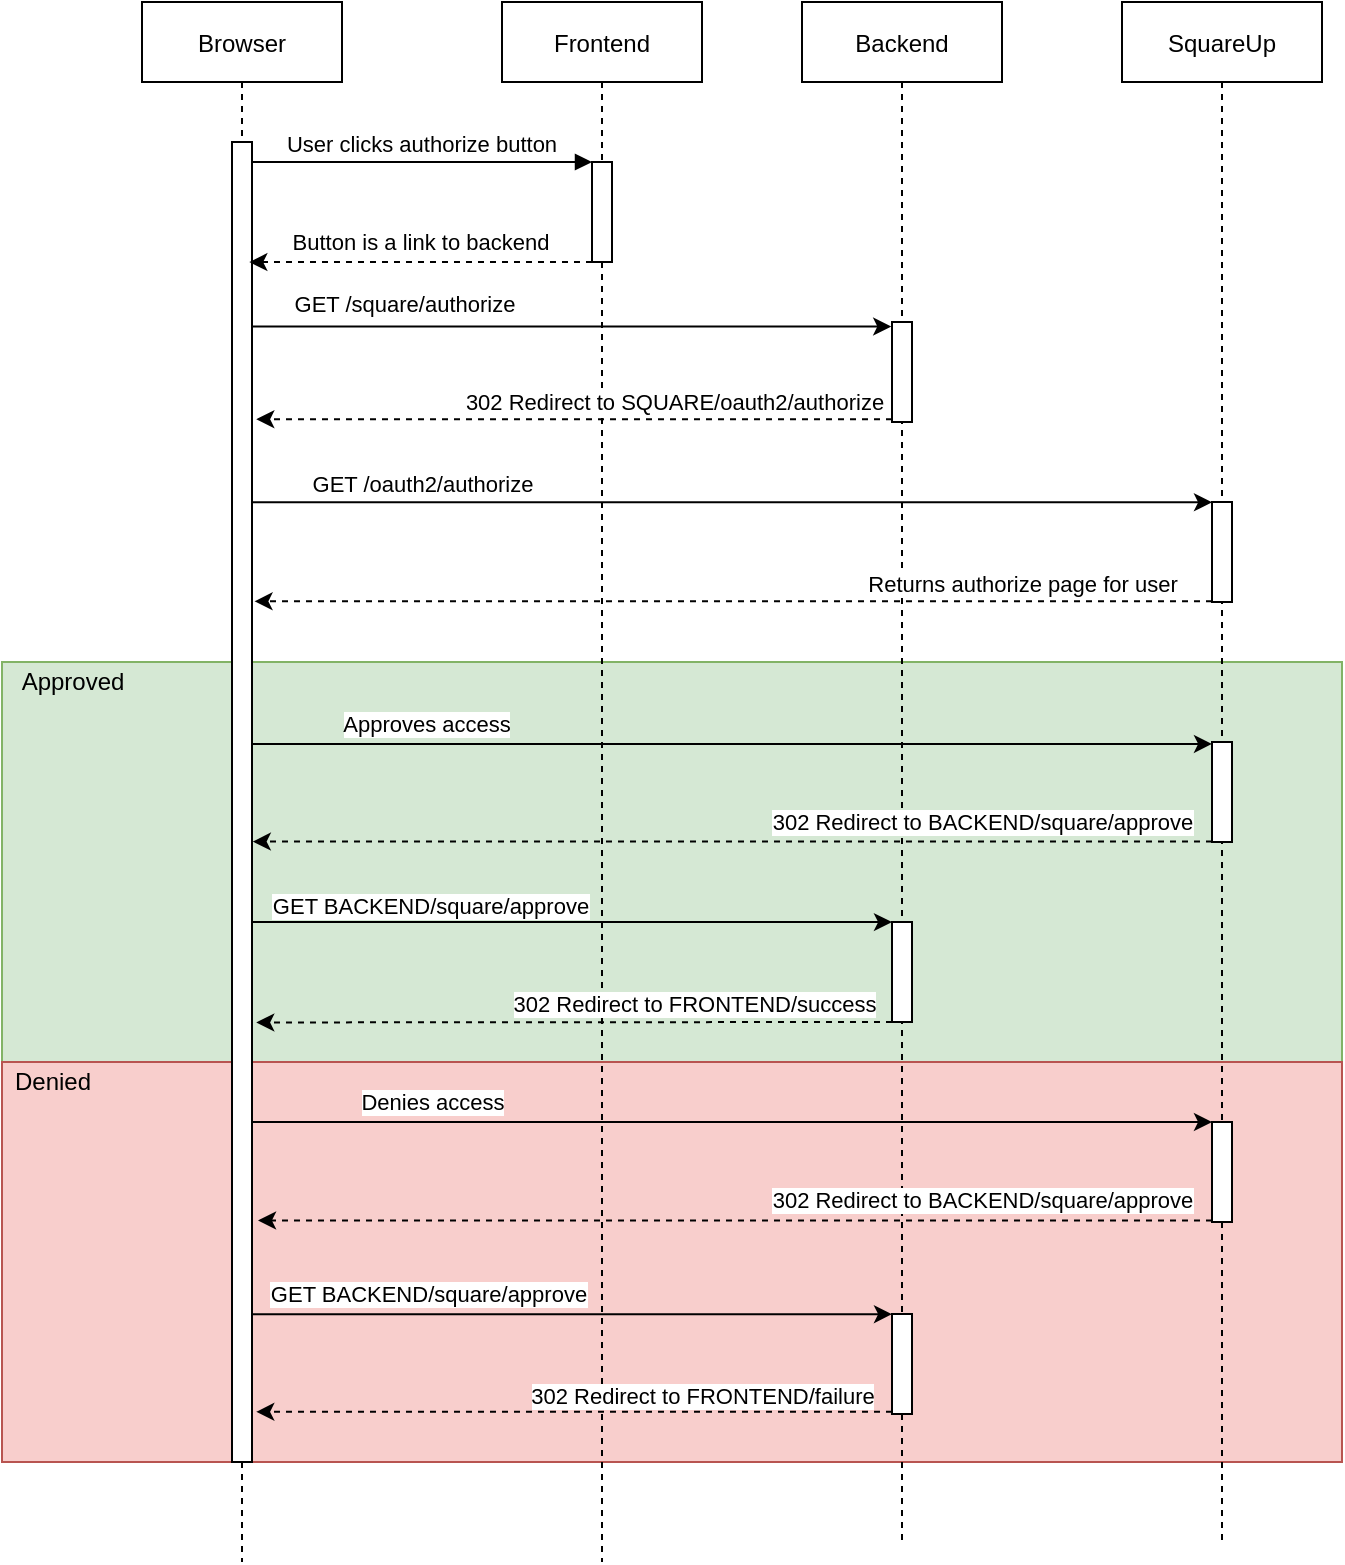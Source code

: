 <mxfile version="17.2.4" type="device"><diagram id="kgpKYQtTHZ0yAKxKKP6v" name="Page-1"><mxGraphModel dx="962" dy="688" grid="1" gridSize="10" guides="1" tooltips="1" connect="1" arrows="1" fold="1" page="1" pageScale="1" pageWidth="850" pageHeight="1100" math="0" shadow="0"><root><mxCell id="0"/><mxCell id="1" parent="0"/><mxCell id="KrtO_kTrT8dddE3c-uQV-38" value="" style="rounded=0;whiteSpace=wrap;html=1;fillColor=#d5e8d4;strokeColor=#82b366;" vertex="1" parent="1"><mxGeometry x="50" y="410" width="670" height="200" as="geometry"/></mxCell><mxCell id="3nuBFxr9cyL0pnOWT2aG-1" value="Browser" style="shape=umlLifeline;perimeter=lifelinePerimeter;container=1;collapsible=0;recursiveResize=0;rounded=0;shadow=0;strokeWidth=1;" parent="1" vertex="1"><mxGeometry x="120" y="80" width="100" height="780" as="geometry"/></mxCell><mxCell id="KrtO_kTrT8dddE3c-uQV-39" value="" style="rounded=0;whiteSpace=wrap;html=1;fillColor=#f8cecc;strokeColor=#b85450;" vertex="1" parent="3nuBFxr9cyL0pnOWT2aG-1"><mxGeometry x="-70" y="530" width="670" height="200" as="geometry"/></mxCell><mxCell id="3nuBFxr9cyL0pnOWT2aG-2" value="" style="points=[];perimeter=orthogonalPerimeter;rounded=0;shadow=0;strokeWidth=1;" parent="3nuBFxr9cyL0pnOWT2aG-1" vertex="1"><mxGeometry x="45" y="70" width="10" height="660" as="geometry"/></mxCell><mxCell id="KrtO_kTrT8dddE3c-uQV-41" value="Denied" style="text;html=1;align=center;verticalAlign=middle;resizable=0;points=[];autosize=1;strokeColor=none;fillColor=none;" vertex="1" parent="3nuBFxr9cyL0pnOWT2aG-1"><mxGeometry x="-70" y="530" width="50" height="20" as="geometry"/></mxCell><mxCell id="3nuBFxr9cyL0pnOWT2aG-5" value="Frontend" style="shape=umlLifeline;perimeter=lifelinePerimeter;container=1;collapsible=0;recursiveResize=0;rounded=0;shadow=0;strokeWidth=1;" parent="1" vertex="1"><mxGeometry x="300" y="80" width="100" height="780" as="geometry"/></mxCell><mxCell id="3nuBFxr9cyL0pnOWT2aG-6" value="" style="points=[];perimeter=orthogonalPerimeter;rounded=0;shadow=0;strokeWidth=1;" parent="3nuBFxr9cyL0pnOWT2aG-5" vertex="1"><mxGeometry x="45" y="80" width="10" height="50" as="geometry"/></mxCell><mxCell id="3nuBFxr9cyL0pnOWT2aG-8" value="User clicks authorize button" style="verticalAlign=bottom;endArrow=block;entryX=0;entryY=0;shadow=0;strokeWidth=1;" parent="1" source="3nuBFxr9cyL0pnOWT2aG-2" target="3nuBFxr9cyL0pnOWT2aG-6" edge="1"><mxGeometry relative="1" as="geometry"><mxPoint x="275" y="160" as="sourcePoint"/></mxGeometry></mxCell><mxCell id="KrtO_kTrT8dddE3c-uQV-1" value="" style="endArrow=classic;html=1;rounded=0;entryX=0.865;entryY=0.091;entryDx=0;entryDy=0;entryPerimeter=0;dashed=1;" edge="1" parent="1" source="3nuBFxr9cyL0pnOWT2aG-6" target="3nuBFxr9cyL0pnOWT2aG-2"><mxGeometry width="50" height="50" relative="1" as="geometry"><mxPoint x="290" y="200" as="sourcePoint"/><mxPoint x="200" y="210" as="targetPoint"/></mxGeometry></mxCell><mxCell id="KrtO_kTrT8dddE3c-uQV-2" value="Button is a link to backend" style="edgeLabel;html=1;align=center;verticalAlign=middle;resizable=0;points=[];" vertex="1" connectable="0" parent="KrtO_kTrT8dddE3c-uQV-1"><mxGeometry x="-0.124" y="-4" relative="1" as="geometry"><mxPoint x="-11" y="-6" as="offset"/></mxGeometry></mxCell><mxCell id="KrtO_kTrT8dddE3c-uQV-3" value="Backend" style="shape=umlLifeline;perimeter=lifelinePerimeter;container=1;collapsible=0;recursiveResize=0;rounded=0;shadow=0;strokeWidth=1;" vertex="1" parent="1"><mxGeometry x="450" y="80" width="100" height="770" as="geometry"/></mxCell><mxCell id="KrtO_kTrT8dddE3c-uQV-4" value="" style="points=[];perimeter=orthogonalPerimeter;rounded=0;shadow=0;strokeWidth=1;" vertex="1" parent="KrtO_kTrT8dddE3c-uQV-3"><mxGeometry x="45" y="160" width="10" height="50" as="geometry"/></mxCell><mxCell id="KrtO_kTrT8dddE3c-uQV-22" value="" style="points=[];perimeter=orthogonalPerimeter;rounded=0;shadow=0;strokeWidth=1;" vertex="1" parent="KrtO_kTrT8dddE3c-uQV-3"><mxGeometry x="45" y="460" width="10" height="50" as="geometry"/></mxCell><mxCell id="KrtO_kTrT8dddE3c-uQV-28" value="" style="points=[];perimeter=orthogonalPerimeter;rounded=0;shadow=0;strokeWidth=1;" vertex="1" parent="KrtO_kTrT8dddE3c-uQV-3"><mxGeometry x="45" y="656" width="10" height="50" as="geometry"/></mxCell><mxCell id="KrtO_kTrT8dddE3c-uQV-5" value="SquareUp" style="shape=umlLifeline;perimeter=lifelinePerimeter;container=1;collapsible=0;recursiveResize=0;rounded=0;shadow=0;strokeWidth=1;" vertex="1" parent="1"><mxGeometry x="610" y="80" width="100" height="770" as="geometry"/></mxCell><mxCell id="KrtO_kTrT8dddE3c-uQV-6" value="" style="points=[];perimeter=orthogonalPerimeter;rounded=0;shadow=0;strokeWidth=1;" vertex="1" parent="KrtO_kTrT8dddE3c-uQV-5"><mxGeometry x="45" y="250" width="10" height="50" as="geometry"/></mxCell><mxCell id="KrtO_kTrT8dddE3c-uQV-17" value="" style="points=[];perimeter=orthogonalPerimeter;rounded=0;shadow=0;strokeWidth=1;" vertex="1" parent="KrtO_kTrT8dddE3c-uQV-5"><mxGeometry x="45" y="370" width="10" height="50" as="geometry"/></mxCell><mxCell id="KrtO_kTrT8dddE3c-uQV-29" value="" style="points=[];perimeter=orthogonalPerimeter;rounded=0;shadow=0;strokeWidth=1;" vertex="1" parent="KrtO_kTrT8dddE3c-uQV-5"><mxGeometry x="45" y="560" width="10" height="50" as="geometry"/></mxCell><mxCell id="KrtO_kTrT8dddE3c-uQV-7" value="" style="endArrow=classic;html=1;rounded=0;entryX=-0.038;entryY=0.045;entryDx=0;entryDy=0;entryPerimeter=0;" edge="1" parent="1" source="3nuBFxr9cyL0pnOWT2aG-2" target="KrtO_kTrT8dddE3c-uQV-4"><mxGeometry width="50" height="50" relative="1" as="geometry"><mxPoint x="270" y="290" as="sourcePoint"/><mxPoint x="430" y="270" as="targetPoint"/></mxGeometry></mxCell><mxCell id="KrtO_kTrT8dddE3c-uQV-8" value="GET /square/authorize" style="edgeLabel;html=1;align=center;verticalAlign=middle;resizable=0;points=[];" vertex="1" connectable="0" parent="KrtO_kTrT8dddE3c-uQV-7"><mxGeometry x="-0.066" relative="1" as="geometry"><mxPoint x="-74" y="-12" as="offset"/></mxGeometry></mxCell><mxCell id="KrtO_kTrT8dddE3c-uQV-9" value="" style="endArrow=classic;html=1;rounded=0;entryX=1.213;entryY=0.21;entryDx=0;entryDy=0;entryPerimeter=0;dashed=1;" edge="1" parent="1" source="KrtO_kTrT8dddE3c-uQV-4" target="3nuBFxr9cyL0pnOWT2aG-2"><mxGeometry width="50" height="50" relative="1" as="geometry"><mxPoint x="390" y="340" as="sourcePoint"/><mxPoint x="230" y="300" as="targetPoint"/></mxGeometry></mxCell><mxCell id="KrtO_kTrT8dddE3c-uQV-10" value="302 Redirect to SQUARE/oauth2/authorize" style="edgeLabel;html=1;align=center;verticalAlign=middle;resizable=0;points=[];" vertex="1" connectable="0" parent="KrtO_kTrT8dddE3c-uQV-9"><mxGeometry x="0.305" y="1" relative="1" as="geometry"><mxPoint x="98" y="-10" as="offset"/></mxGeometry></mxCell><mxCell id="KrtO_kTrT8dddE3c-uQV-11" value="" style="endArrow=classic;html=1;rounded=0;exitX=1.039;exitY=0.273;exitDx=0;exitDy=0;exitPerimeter=0;" edge="1" parent="1" source="3nuBFxr9cyL0pnOWT2aG-2" target="KrtO_kTrT8dddE3c-uQV-6"><mxGeometry width="50" height="50" relative="1" as="geometry"><mxPoint x="240" y="340" as="sourcePoint"/><mxPoint x="450" y="280" as="targetPoint"/></mxGeometry></mxCell><mxCell id="KrtO_kTrT8dddE3c-uQV-12" value="GET /oauth2/authorize" style="edgeLabel;html=1;align=center;verticalAlign=middle;resizable=0;points=[];" vertex="1" connectable="0" parent="KrtO_kTrT8dddE3c-uQV-11"><mxGeometry x="-0.45" y="1" relative="1" as="geometry"><mxPoint x="-48" y="-8" as="offset"/></mxGeometry></mxCell><mxCell id="KrtO_kTrT8dddE3c-uQV-13" value="" style="endArrow=classic;html=1;rounded=0;entryX=1.126;entryY=0.348;entryDx=0;entryDy=0;entryPerimeter=0;dashed=1;" edge="1" parent="1" source="KrtO_kTrT8dddE3c-uQV-6" target="3nuBFxr9cyL0pnOWT2aG-2"><mxGeometry width="50" height="50" relative="1" as="geometry"><mxPoint x="390" y="340" as="sourcePoint"/><mxPoint x="230" y="330" as="targetPoint"/></mxGeometry></mxCell><mxCell id="KrtO_kTrT8dddE3c-uQV-14" value="Returns authorize page for user" style="edgeLabel;html=1;align=center;verticalAlign=middle;resizable=0;points=[];" vertex="1" connectable="0" parent="KrtO_kTrT8dddE3c-uQV-13"><mxGeometry x="-0.248" relative="1" as="geometry"><mxPoint x="85" y="-9" as="offset"/></mxGeometry></mxCell><mxCell id="KrtO_kTrT8dddE3c-uQV-18" value="" style="endArrow=classic;html=1;rounded=0;exitX=0.952;exitY=0.456;exitDx=0;exitDy=0;exitPerimeter=0;" edge="1" parent="1" source="3nuBFxr9cyL0pnOWT2aG-2" target="KrtO_kTrT8dddE3c-uQV-17"><mxGeometry width="50" height="50" relative="1" as="geometry"><mxPoint x="200.25" y="470" as="sourcePoint"/><mxPoint x="440" y="470" as="targetPoint"/></mxGeometry></mxCell><mxCell id="KrtO_kTrT8dddE3c-uQV-19" value="Approves access" style="edgeLabel;html=1;align=center;verticalAlign=middle;resizable=0;points=[];" vertex="1" connectable="0" parent="KrtO_kTrT8dddE3c-uQV-18"><mxGeometry x="-0.536" y="1" relative="1" as="geometry"><mxPoint x="-24" y="-9" as="offset"/></mxGeometry></mxCell><mxCell id="KrtO_kTrT8dddE3c-uQV-20" value="" style="endArrow=classic;html=1;rounded=0;entryX=1.039;entryY=0.53;entryDx=0;entryDy=0;entryPerimeter=0;dashed=1;" edge="1" parent="1" source="KrtO_kTrT8dddE3c-uQV-17" target="3nuBFxr9cyL0pnOWT2aG-2"><mxGeometry width="50" height="50" relative="1" as="geometry"><mxPoint x="655" y="484" as="sourcePoint"/><mxPoint x="175" y="484" as="targetPoint"/></mxGeometry></mxCell><mxCell id="KrtO_kTrT8dddE3c-uQV-21" value="302 Redirect to BACKEND/square/approve" style="edgeLabel;html=1;align=center;verticalAlign=middle;resizable=0;points=[];" vertex="1" connectable="0" parent="KrtO_kTrT8dddE3c-uQV-20"><mxGeometry x="0.167" y="-1" relative="1" as="geometry"><mxPoint x="165" y="-9" as="offset"/></mxGeometry></mxCell><mxCell id="KrtO_kTrT8dddE3c-uQV-23" value="" style="endArrow=classic;html=1;rounded=0;exitX=1.039;exitY=0.591;exitDx=0;exitDy=0;exitPerimeter=0;" edge="1" parent="1" source="3nuBFxr9cyL0pnOWT2aG-2" target="KrtO_kTrT8dddE3c-uQV-22"><mxGeometry width="50" height="50" relative="1" as="geometry"><mxPoint x="230" y="575" as="sourcePoint"/><mxPoint x="280" y="525" as="targetPoint"/></mxGeometry></mxCell><mxCell id="KrtO_kTrT8dddE3c-uQV-25" value="GET BACKEND/square/approve" style="edgeLabel;html=1;align=center;verticalAlign=middle;resizable=0;points=[];" vertex="1" connectable="0" parent="KrtO_kTrT8dddE3c-uQV-23"><mxGeometry x="-0.162" y="1" relative="1" as="geometry"><mxPoint x="-46" y="-7" as="offset"/></mxGeometry></mxCell><mxCell id="KrtO_kTrT8dddE3c-uQV-24" value="" style="endArrow=classic;html=1;rounded=0;entryX=1.213;entryY=0.667;entryDx=0;entryDy=0;entryPerimeter=0;dashed=1;" edge="1" parent="1" source="KrtO_kTrT8dddE3c-uQV-22" target="3nuBFxr9cyL0pnOWT2aG-2"><mxGeometry width="50" height="50" relative="1" as="geometry"><mxPoint x="240" y="630" as="sourcePoint"/><mxPoint x="290" y="580" as="targetPoint"/></mxGeometry></mxCell><mxCell id="KrtO_kTrT8dddE3c-uQV-26" value="302 Redirect to FRONTEND/success" style="edgeLabel;html=1;align=center;verticalAlign=middle;resizable=0;points=[];" vertex="1" connectable="0" parent="KrtO_kTrT8dddE3c-uQV-24"><mxGeometry x="0.17" y="2" relative="1" as="geometry"><mxPoint x="87" y="-11" as="offset"/></mxGeometry></mxCell><mxCell id="KrtO_kTrT8dddE3c-uQV-30" value="" style="endArrow=classic;html=1;rounded=0;" edge="1" parent="1" target="KrtO_kTrT8dddE3c-uQV-29" source="3nuBFxr9cyL0pnOWT2aG-2"><mxGeometry width="50" height="50" relative="1" as="geometry"><mxPoint x="180" y="650" as="sourcePoint"/><mxPoint x="385.48" y="650" as="targetPoint"/></mxGeometry></mxCell><mxCell id="KrtO_kTrT8dddE3c-uQV-31" value="Denies access" style="edgeLabel;html=1;align=center;verticalAlign=middle;resizable=0;points=[];" vertex="1" connectable="0" parent="KrtO_kTrT8dddE3c-uQV-30"><mxGeometry x="-0.536" y="1" relative="1" as="geometry"><mxPoint x="-22" y="-9" as="offset"/></mxGeometry></mxCell><mxCell id="KrtO_kTrT8dddE3c-uQV-32" value="" style="endArrow=classic;html=1;rounded=0;entryX=1.3;entryY=0.817;entryDx=0;entryDy=0;entryPerimeter=0;dashed=1;" edge="1" parent="1" source="KrtO_kTrT8dddE3c-uQV-29" target="3nuBFxr9cyL0pnOWT2aG-2"><mxGeometry width="50" height="50" relative="1" as="geometry"><mxPoint x="600" y="690" as="sourcePoint"/><mxPoint x="185.48" y="680" as="targetPoint"/></mxGeometry></mxCell><mxCell id="KrtO_kTrT8dddE3c-uQV-33" value="302 Redirect to BACKEND/square/approve" style="edgeLabel;html=1;align=center;verticalAlign=middle;resizable=0;points=[];" vertex="1" connectable="0" parent="KrtO_kTrT8dddE3c-uQV-32"><mxGeometry x="0.167" y="-1" relative="1" as="geometry"><mxPoint x="163" y="-9" as="offset"/></mxGeometry></mxCell><mxCell id="KrtO_kTrT8dddE3c-uQV-34" value="" style="endArrow=classic;html=1;rounded=0;exitX=1.039;exitY=0.888;exitDx=0;exitDy=0;exitPerimeter=0;" edge="1" parent="1" target="KrtO_kTrT8dddE3c-uQV-28" source="3nuBFxr9cyL0pnOWT2aG-2"><mxGeometry width="50" height="50" relative="1" as="geometry"><mxPoint x="250" y="750" as="sourcePoint"/><mxPoint x="225.48" y="705" as="targetPoint"/></mxGeometry></mxCell><mxCell id="KrtO_kTrT8dddE3c-uQV-35" value="GET BACKEND/square/approve" style="edgeLabel;html=1;align=center;verticalAlign=middle;resizable=0;points=[];" vertex="1" connectable="0" parent="KrtO_kTrT8dddE3c-uQV-34"><mxGeometry x="-0.162" y="1" relative="1" as="geometry"><mxPoint x="-47" y="-9" as="offset"/></mxGeometry></mxCell><mxCell id="KrtO_kTrT8dddE3c-uQV-36" value="" style="endArrow=classic;html=1;rounded=0;entryX=1.213;entryY=0.962;entryDx=0;entryDy=0;entryPerimeter=0;dashed=1;" edge="1" parent="1" source="KrtO_kTrT8dddE3c-uQV-28" target="3nuBFxr9cyL0pnOWT2aG-2"><mxGeometry width="50" height="50" relative="1" as="geometry"><mxPoint x="185.48" y="810" as="sourcePoint"/><mxPoint x="120.0" y="766.76" as="targetPoint"/></mxGeometry></mxCell><mxCell id="KrtO_kTrT8dddE3c-uQV-37" value="302 Redirect to FRONTEND/failure" style="edgeLabel;html=1;align=center;verticalAlign=middle;resizable=0;points=[];" vertex="1" connectable="0" parent="KrtO_kTrT8dddE3c-uQV-36"><mxGeometry x="0.17" y="2" relative="1" as="geometry"><mxPoint x="91" y="-10" as="offset"/></mxGeometry></mxCell><mxCell id="KrtO_kTrT8dddE3c-uQV-40" value="Approved" style="text;html=1;align=center;verticalAlign=middle;resizable=0;points=[];autosize=1;strokeColor=none;fillColor=none;" vertex="1" parent="1"><mxGeometry x="50" y="410" width="70" height="20" as="geometry"/></mxCell></root></mxGraphModel></diagram></mxfile>